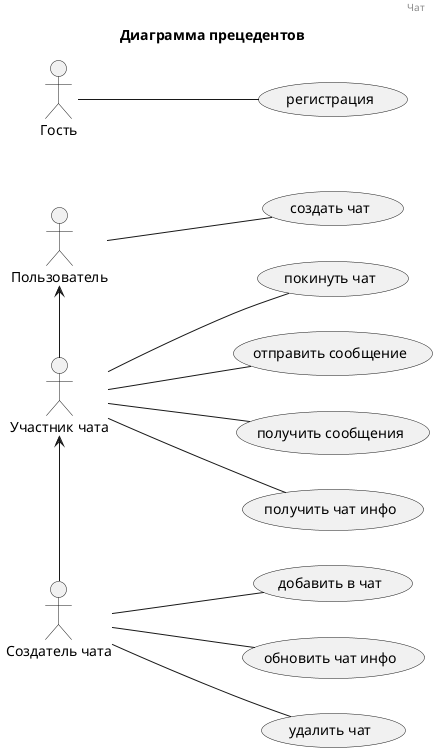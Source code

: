 @startuml

header Чат
title Диаграмма прецедентов

left to right direction

usecase "регистрация" as register
usecase "создать чат" as create_chat
usecase "обновить чат инфо" as update_chat_info
usecase "получить чат инфо" as get_chat_info
usecase "удалить чат" as del_chat
usecase "добавить в чат" as invite_in_chat
usecase "покинуть чат" as leave_chat
usecase "отправить сообщение" as send_message
usecase "получить сообщения" as get_messages

actor "Гость" as guest
guest --- register

actor "Пользователь" as user
user --- create_chat

actor "Участник чата" as chat_user
chat_user --- get_messages
chat_user --- get_chat_info
chat_user --- leave_chat
chat_user --- send_message

actor "Создатель чата" as admin
admin --- update_chat_info
admin --- del_chat
admin --- invite_in_chat

chat_user <- admin
user <- chat_user


@enduml
